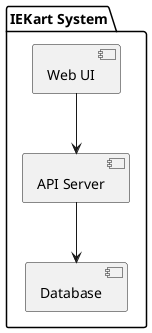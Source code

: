 @startuml
package "IEKart System" {
  [Web UI] --> [API Server]
  [API Server] --> [Database]
}
@enduml
